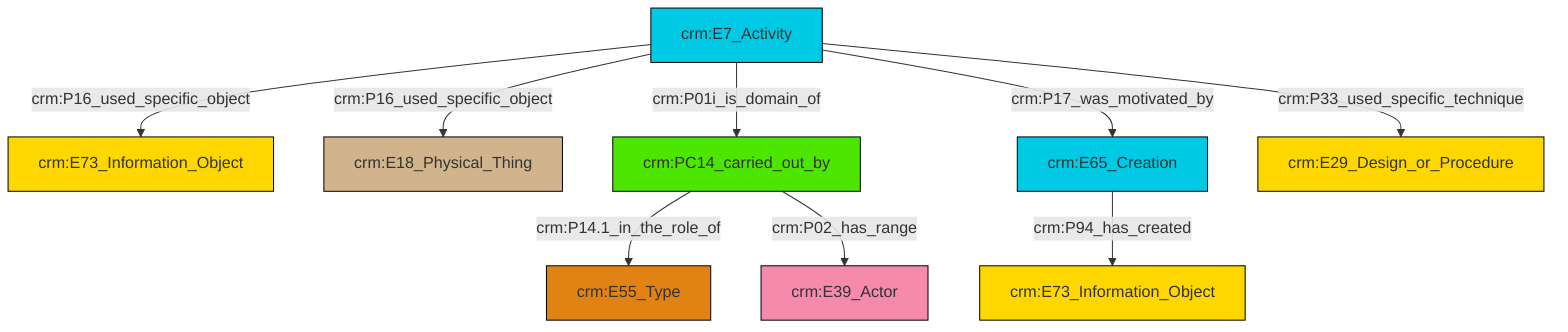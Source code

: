 graph TD
classDef Literal fill:#f2f2f2,stroke:#000000;
classDef CRM_Entity fill:#FFFFFF,stroke:#000000;
classDef Temporal_Entity fill:#00C9E6, stroke:#000000;
classDef Type fill:#E18312, stroke:#000000;
classDef Time-Span fill:#2C9C91, stroke:#000000;
classDef Appellation fill:#FFEB7F, stroke:#000000;
classDef Place fill:#008836, stroke:#000000;
classDef Persistent_Item fill:#B266B2, stroke:#000000;
classDef Conceptual_Object fill:#FFD700, stroke:#000000;
classDef Physical_Thing fill:#D2B48C, stroke:#000000;
classDef Actor fill:#f58aad, stroke:#000000;
classDef PC_Classes fill:#4ce600, stroke:#000000;
classDef Multi fill:#cccccc,stroke:#000000;

4["crm:E7_Activity"]:::Temporal_Entity -->|crm:P16_used_specific_object| 5["crm:E18_Physical_Thing"]:::Physical_Thing
4["crm:E7_Activity"]:::Temporal_Entity -->|crm:P01i_is_domain_of| 6["crm:PC14_carried_out_by"]:::PC_Classes
6["crm:PC14_carried_out_by"]:::PC_Classes -->|crm:P14.1_in_the_role_of| 9["crm:E55_Type"]:::Type
4["crm:E7_Activity"]:::Temporal_Entity -->|crm:P16_used_specific_object| 2["crm:E73_Information_Object"]:::Conceptual_Object
10["crm:E65_Creation"]:::Temporal_Entity -->|crm:P94_has_created| 0["crm:E73_Information_Object"]:::Conceptual_Object
6["crm:PC14_carried_out_by"]:::PC_Classes -->|crm:P02_has_range| 11["crm:E39_Actor"]:::Actor
4["crm:E7_Activity"]:::Temporal_Entity -->|crm:P17_was_motivated_by| 10["crm:E65_Creation"]:::Temporal_Entity
4["crm:E7_Activity"]:::Temporal_Entity -->|crm:P33_used_specific_technique| 12["crm:E29_Design_or_Procedure"]:::Conceptual_Object
